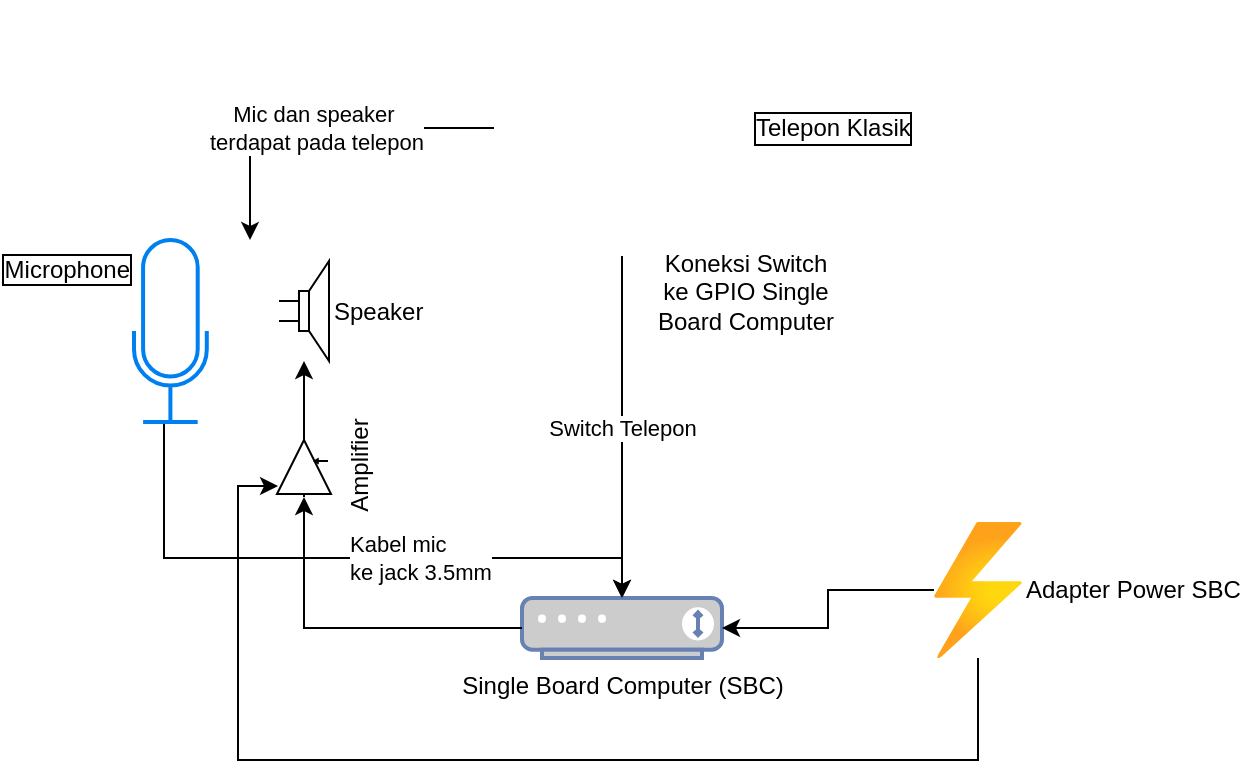 <mxfile version="24.4.9" type="github">
  <diagram name="Halaman-1" id="nd4GUK1Nv1EDLZ3BnNvm">
    <mxGraphModel dx="1434" dy="772" grid="1" gridSize="10" guides="1" tooltips="1" connect="1" arrows="1" fold="1" page="1" pageScale="1" pageWidth="827" pageHeight="1169" math="0" shadow="0">
      <root>
        <mxCell id="0" />
        <mxCell id="1" parent="0" />
        <mxCell id="iK5tBpwKK2hh5Ud7WsRW-6" value="Switch Telepon" style="edgeStyle=orthogonalEdgeStyle;rounded=0;orthogonalLoop=1;jettySize=auto;html=1;" parent="1" source="iK5tBpwKK2hh5Ud7WsRW-1" target="iK5tBpwKK2hh5Ud7WsRW-2" edge="1">
          <mxGeometry relative="1" as="geometry" />
        </mxCell>
        <mxCell id="iK5tBpwKK2hh5Ud7WsRW-1" value="Telepon Klasik" style="shape=image;html=1;verticalAlign=middle;verticalLabelPosition=middle;labelBackgroundColor=#ffffff;imageAspect=0;aspect=fixed;image=https://cdn3.iconfinder.com/data/icons/mix-and-miscellaneous/93/Telephone_communication_handdrawn_doodles-128.png;horizontal=1;labelPosition=right;align=left;labelBorderColor=default;" parent="1" vertex="1">
          <mxGeometry x="350" y="330" width="128" height="128" as="geometry" />
        </mxCell>
        <mxCell id="iK5tBpwKK2hh5Ud7WsRW-2" value="Single Board Computer (SBC)" style="fontColor=#000000;verticalAlign=top;verticalLabelPosition=bottom;labelPosition=center;align=center;html=1;outlineConnect=0;fillColor=#CCCCCC;strokeColor=#6881B3;gradientColor=none;gradientDirection=north;strokeWidth=2;shape=mxgraph.networks.modem;" parent="1" vertex="1">
          <mxGeometry x="364" y="629" width="100" height="30" as="geometry" />
        </mxCell>
        <mxCell id="iK5tBpwKK2hh5Ud7WsRW-5" value="Kabel mic&amp;nbsp;&lt;div&gt;ke jack 3.5mm&lt;/div&gt;" style="edgeStyle=orthogonalEdgeStyle;rounded=0;orthogonalLoop=1;jettySize=auto;html=1;labelPosition=right;verticalLabelPosition=middle;align=left;verticalAlign=middle;" parent="1" target="iK5tBpwKK2hh5Ud7WsRW-2" edge="1">
          <mxGeometry relative="1" as="geometry">
            <Array as="points">
              <mxPoint x="185" y="609" />
              <mxPoint x="414" y="609" />
            </Array>
            <mxPoint x="185" y="541" as="sourcePoint" />
          </mxGeometry>
        </mxCell>
        <mxCell id="iK5tBpwKK2hh5Ud7WsRW-3" value="Microphone" style="html=1;verticalLabelPosition=middle;align=right;labelBackgroundColor=#ffffff;verticalAlign=top;strokeWidth=2;strokeColor=#0080F0;shadow=0;dashed=0;shape=mxgraph.ios7.icons.microphone;labelBorderColor=default;labelPosition=left;" parent="1" vertex="1">
          <mxGeometry x="170" y="450" width="36.4" height="91" as="geometry" />
        </mxCell>
        <mxCell id="iK5tBpwKK2hh5Ud7WsRW-4" value="Mic dan speaker&amp;nbsp;&lt;div&gt;terdapat pada telepon&lt;/div&gt;" style="edgeStyle=orthogonalEdgeStyle;rounded=0;orthogonalLoop=1;jettySize=auto;html=1;" parent="1" source="iK5tBpwKK2hh5Ud7WsRW-1" edge="1">
          <mxGeometry relative="1" as="geometry">
            <Array as="points">
              <mxPoint x="228" y="394" />
              <mxPoint x="228" y="430" />
            </Array>
            <mxPoint x="228" y="450" as="targetPoint" />
          </mxGeometry>
        </mxCell>
        <mxCell id="iK5tBpwKK2hh5Ud7WsRW-7" value="Koneksi Switch ke GPIO Single Board Computer" style="text;html=1;align=center;verticalAlign=middle;whiteSpace=wrap;rounded=0;" parent="1" vertex="1">
          <mxGeometry x="430" y="460.5" width="92" height="30" as="geometry" />
        </mxCell>
        <mxCell id="vllZldJRxUBZDbL3YlYd-2" style="edgeStyle=orthogonalEdgeStyle;rounded=0;orthogonalLoop=1;jettySize=auto;html=1;" parent="1" source="vllZldJRxUBZDbL3YlYd-1" target="iK5tBpwKK2hh5Ud7WsRW-2" edge="1">
          <mxGeometry relative="1" as="geometry" />
        </mxCell>
        <mxCell id="vllZldJRxUBZDbL3YlYd-1" value="Adapter Power SBC" style="image;aspect=fixed;html=1;points=[];align=left;fontSize=12;image=img/lib/azure2/general/Power.svg;labelPosition=right;verticalLabelPosition=middle;verticalAlign=middle;" parent="1" vertex="1">
          <mxGeometry x="570" y="591" width="44" height="68" as="geometry" />
        </mxCell>
        <mxCell id="X3TFHM1Gx5q65nHlK-Ig-1" value="Speaker" style="pointerEvents=1;verticalLabelPosition=middle;shadow=0;dashed=0;align=left;html=1;verticalAlign=middle;shape=mxgraph.electrical.electro-mechanical.loudspeaker;labelPosition=right;" vertex="1" parent="1">
          <mxGeometry x="242.5" y="460.5" width="25" height="50" as="geometry" />
        </mxCell>
        <mxCell id="X3TFHM1Gx5q65nHlK-Ig-6" value="" style="edgeStyle=orthogonalEdgeStyle;rounded=0;orthogonalLoop=1;jettySize=auto;html=1;" edge="1" parent="1" source="X3TFHM1Gx5q65nHlK-Ig-4" target="X3TFHM1Gx5q65nHlK-Ig-1">
          <mxGeometry relative="1" as="geometry" />
        </mxCell>
        <mxCell id="X3TFHM1Gx5q65nHlK-Ig-4" value="Amplifier" style="verticalLabelPosition=bottom;shadow=0;dashed=0;align=center;html=1;verticalAlign=top;shape=mxgraph.electrical.abstract.controlled_amplifier;rotation=-90;" vertex="1" parent="1">
          <mxGeometry x="240" y="550" width="30" height="27" as="geometry" />
        </mxCell>
        <mxCell id="X3TFHM1Gx5q65nHlK-Ig-5" style="edgeStyle=orthogonalEdgeStyle;rounded=0;orthogonalLoop=1;jettySize=auto;html=1;entryX=0;entryY=0.5;entryDx=0;entryDy=0;entryPerimeter=0;" edge="1" parent="1" source="iK5tBpwKK2hh5Ud7WsRW-2" target="X3TFHM1Gx5q65nHlK-Ig-4">
          <mxGeometry relative="1" as="geometry" />
        </mxCell>
        <mxCell id="X3TFHM1Gx5q65nHlK-Ig-8" style="edgeStyle=orthogonalEdgeStyle;rounded=0;orthogonalLoop=1;jettySize=auto;html=1;entryX=0.183;entryY=0.019;entryDx=0;entryDy=0;entryPerimeter=0;" edge="1" parent="1" source="vllZldJRxUBZDbL3YlYd-1" target="X3TFHM1Gx5q65nHlK-Ig-4">
          <mxGeometry relative="1" as="geometry">
            <Array as="points">
              <mxPoint x="592" y="710" />
              <mxPoint x="222" y="710" />
              <mxPoint x="222" y="573" />
            </Array>
          </mxGeometry>
        </mxCell>
      </root>
    </mxGraphModel>
  </diagram>
</mxfile>
